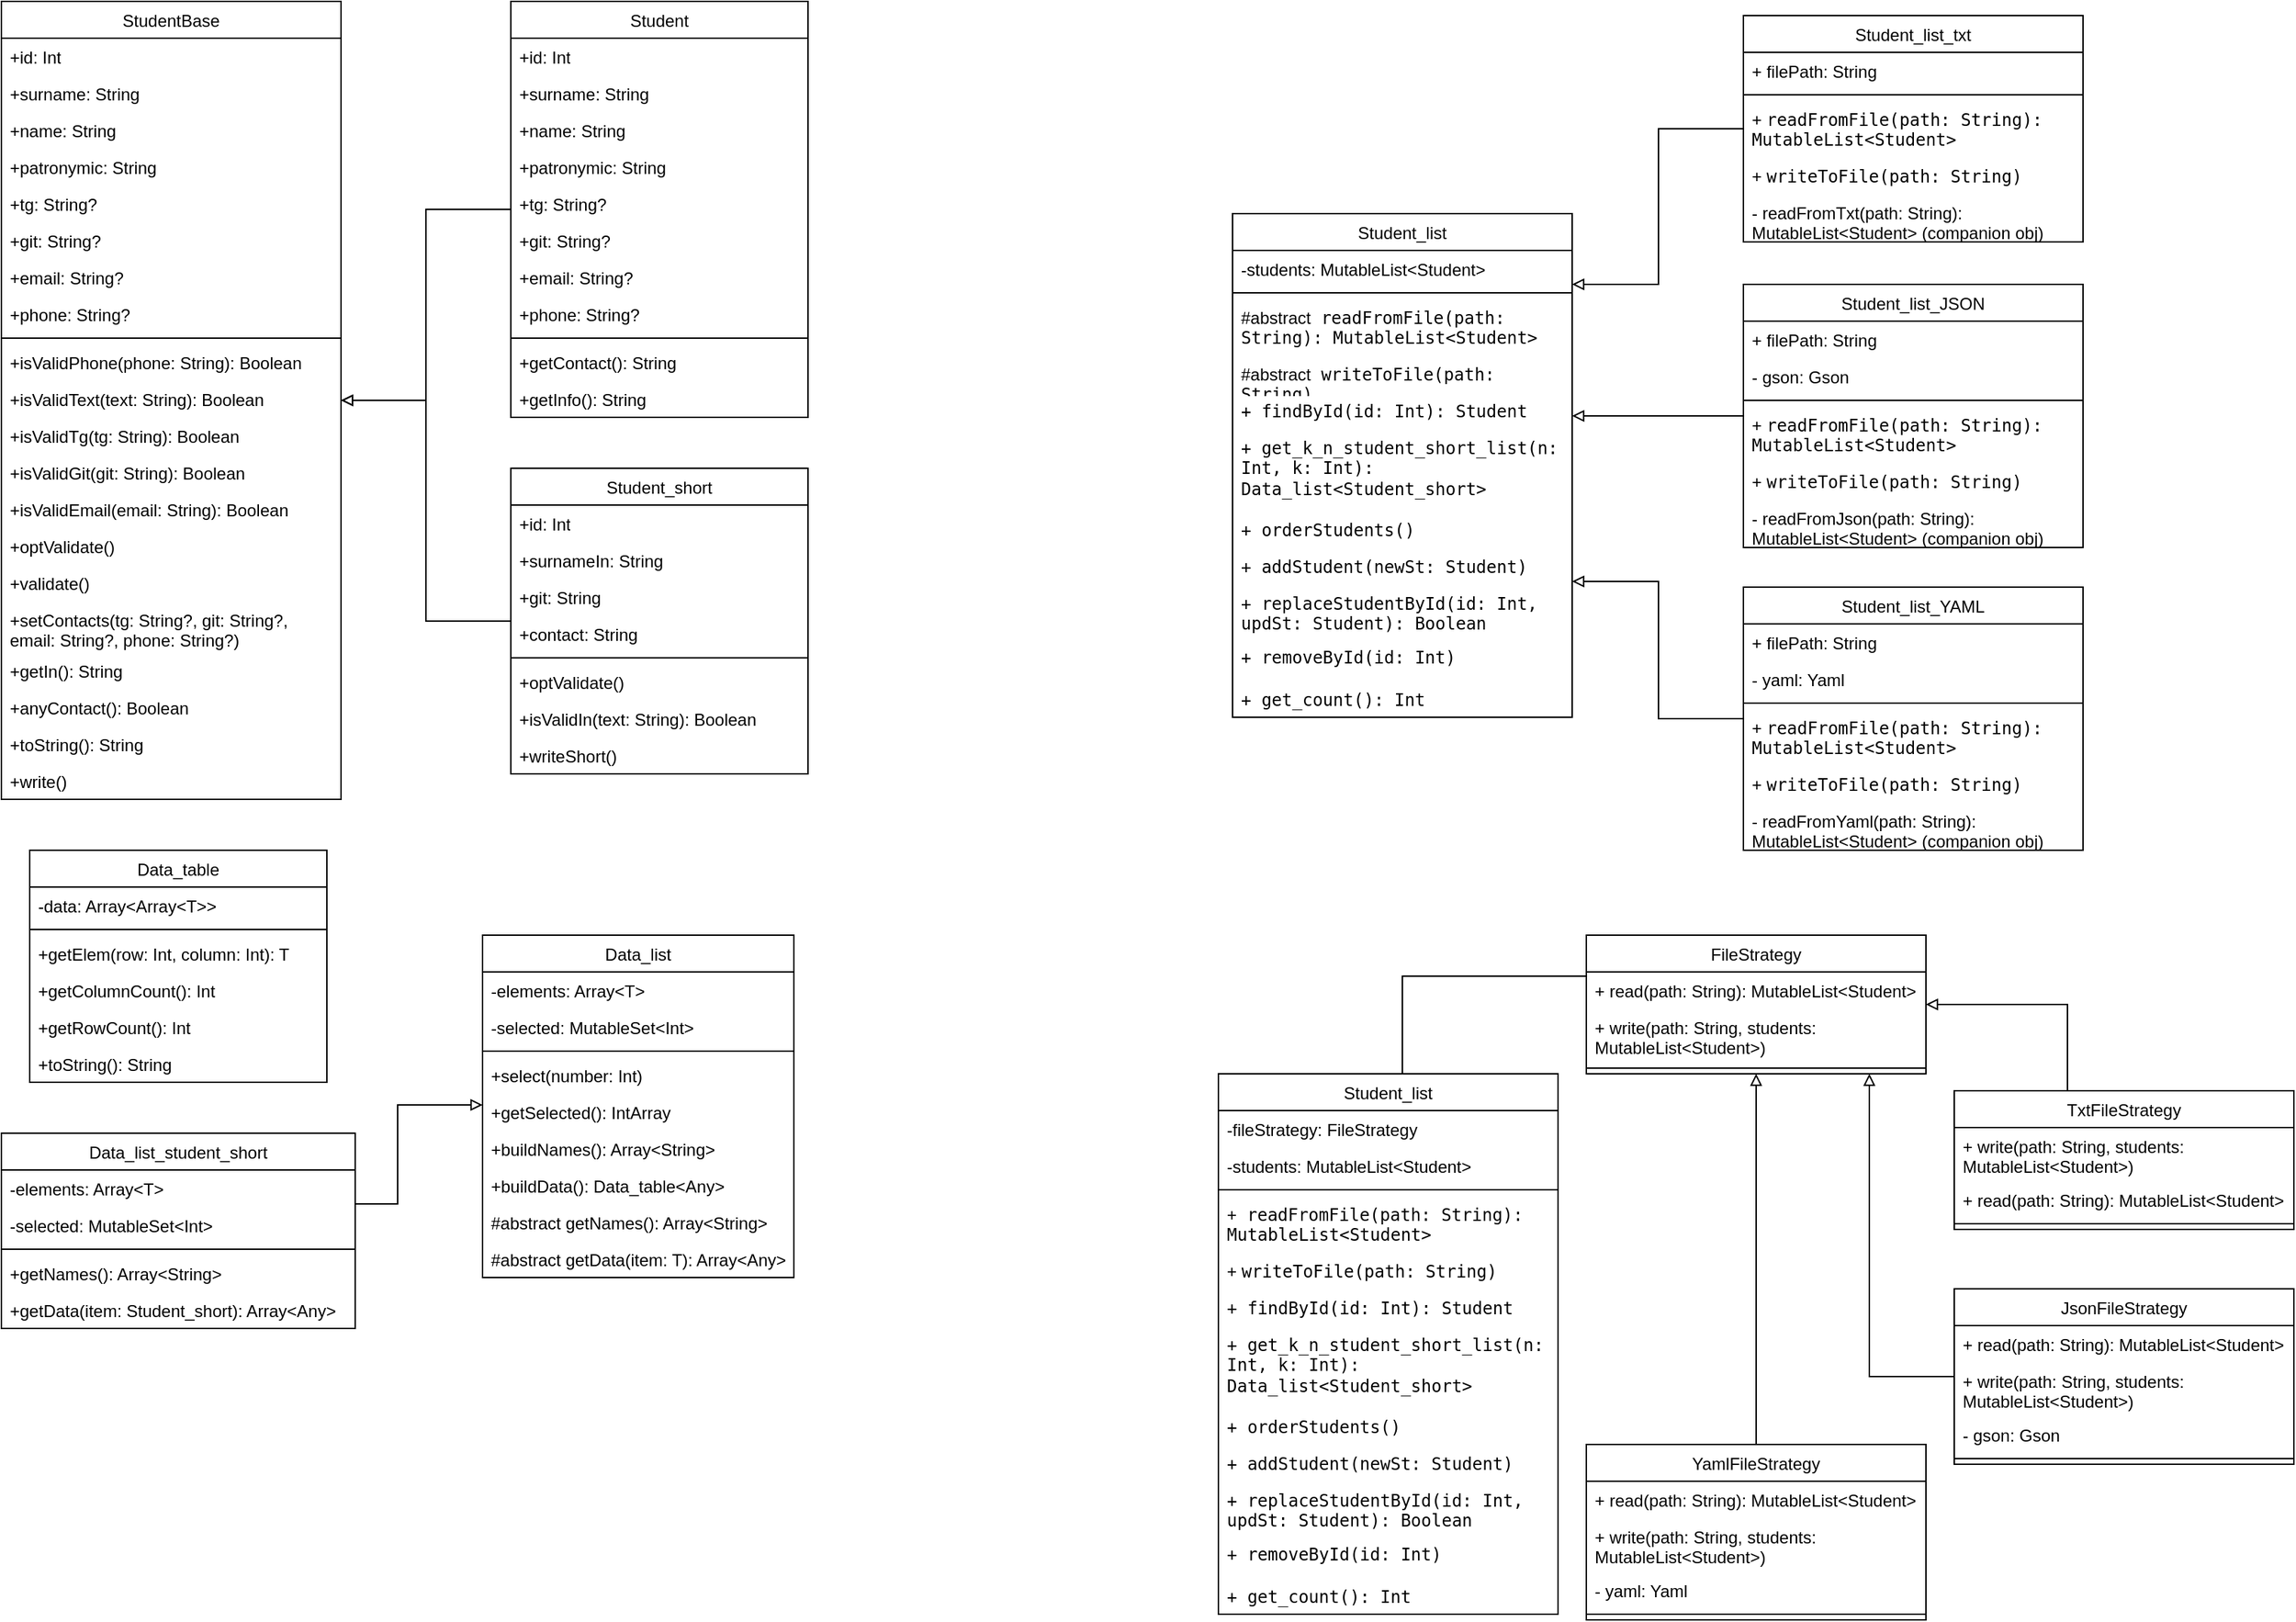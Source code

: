 <mxfile version="24.8.3">
  <diagram name="Страница — 1" id="bVKTpgWmOsVaOyua8NCS">
    <mxGraphModel dx="1372" dy="820" grid="1" gridSize="10" guides="1" tooltips="1" connect="1" arrows="1" fold="1" page="1" pageScale="1" pageWidth="827" pageHeight="1169" math="0" shadow="0">
      <root>
        <mxCell id="0" />
        <mxCell id="1" parent="0" />
        <mxCell id="sfsFLUbqQns9yZeQdELg-48" style="edgeStyle=orthogonalEdgeStyle;rounded=0;orthogonalLoop=1;jettySize=auto;html=1;endArrow=block;endFill=0;" parent="1" source="_FC31g5Uvyz9J8IQCSE6-10" target="sfsFLUbqQns9yZeQdELg-1" edge="1">
          <mxGeometry relative="1" as="geometry" />
        </mxCell>
        <mxCell id="_FC31g5Uvyz9J8IQCSE6-10" value="&lt;span style=&quot;font-weight: 400;&quot;&gt;Student&lt;/span&gt;" style="swimlane;fontStyle=1;align=center;verticalAlign=top;childLayout=stackLayout;horizontal=1;startSize=26;horizontalStack=0;resizeParent=1;resizeParentMax=0;resizeLast=0;collapsible=1;marginBottom=0;whiteSpace=wrap;html=1;" parent="1" vertex="1">
          <mxGeometry x="370" y="10" width="210" height="294" as="geometry" />
        </mxCell>
        <mxCell id="sfsFLUbqQns9yZeQdELg-24" value="+id: Int" style="text;strokeColor=none;fillColor=none;align=left;verticalAlign=top;spacingLeft=4;spacingRight=4;overflow=hidden;rotatable=0;points=[[0,0.5],[1,0.5]];portConstraint=eastwest;whiteSpace=wrap;html=1;" parent="_FC31g5Uvyz9J8IQCSE6-10" vertex="1">
          <mxGeometry y="26" width="210" height="26" as="geometry" />
        </mxCell>
        <mxCell id="sfsFLUbqQns9yZeQdELg-25" value="+surname: String" style="text;strokeColor=none;fillColor=none;align=left;verticalAlign=top;spacingLeft=4;spacingRight=4;overflow=hidden;rotatable=0;points=[[0,0.5],[1,0.5]];portConstraint=eastwest;whiteSpace=wrap;html=1;" parent="_FC31g5Uvyz9J8IQCSE6-10" vertex="1">
          <mxGeometry y="52" width="210" height="26" as="geometry" />
        </mxCell>
        <mxCell id="sfsFLUbqQns9yZeQdELg-26" value="+name: String" style="text;strokeColor=none;fillColor=none;align=left;verticalAlign=top;spacingLeft=4;spacingRight=4;overflow=hidden;rotatable=0;points=[[0,0.5],[1,0.5]];portConstraint=eastwest;whiteSpace=wrap;html=1;" parent="_FC31g5Uvyz9J8IQCSE6-10" vertex="1">
          <mxGeometry y="78" width="210" height="26" as="geometry" />
        </mxCell>
        <mxCell id="sfsFLUbqQns9yZeQdELg-27" value="+patronymic: String" style="text;strokeColor=none;fillColor=none;align=left;verticalAlign=top;spacingLeft=4;spacingRight=4;overflow=hidden;rotatable=0;points=[[0,0.5],[1,0.5]];portConstraint=eastwest;whiteSpace=wrap;html=1;" parent="_FC31g5Uvyz9J8IQCSE6-10" vertex="1">
          <mxGeometry y="104" width="210" height="26" as="geometry" />
        </mxCell>
        <mxCell id="sfsFLUbqQns9yZeQdELg-28" value="+tg: String?" style="text;strokeColor=none;fillColor=none;align=left;verticalAlign=top;spacingLeft=4;spacingRight=4;overflow=hidden;rotatable=0;points=[[0,0.5],[1,0.5]];portConstraint=eastwest;whiteSpace=wrap;html=1;" parent="_FC31g5Uvyz9J8IQCSE6-10" vertex="1">
          <mxGeometry y="130" width="210" height="26" as="geometry" />
        </mxCell>
        <mxCell id="sfsFLUbqQns9yZeQdELg-29" value="+git: String?" style="text;strokeColor=none;fillColor=none;align=left;verticalAlign=top;spacingLeft=4;spacingRight=4;overflow=hidden;rotatable=0;points=[[0,0.5],[1,0.5]];portConstraint=eastwest;whiteSpace=wrap;html=1;" parent="_FC31g5Uvyz9J8IQCSE6-10" vertex="1">
          <mxGeometry y="156" width="210" height="26" as="geometry" />
        </mxCell>
        <mxCell id="sfsFLUbqQns9yZeQdELg-30" value="+email: String?" style="text;strokeColor=none;fillColor=none;align=left;verticalAlign=top;spacingLeft=4;spacingRight=4;overflow=hidden;rotatable=0;points=[[0,0.5],[1,0.5]];portConstraint=eastwest;whiteSpace=wrap;html=1;" parent="_FC31g5Uvyz9J8IQCSE6-10" vertex="1">
          <mxGeometry y="182" width="210" height="26" as="geometry" />
        </mxCell>
        <mxCell id="sfsFLUbqQns9yZeQdELg-31" value="+phone: String?" style="text;strokeColor=none;fillColor=none;align=left;verticalAlign=top;spacingLeft=4;spacingRight=4;overflow=hidden;rotatable=0;points=[[0,0.5],[1,0.5]];portConstraint=eastwest;whiteSpace=wrap;html=1;" parent="_FC31g5Uvyz9J8IQCSE6-10" vertex="1">
          <mxGeometry y="208" width="210" height="26" as="geometry" />
        </mxCell>
        <mxCell id="_FC31g5Uvyz9J8IQCSE6-12" value="" style="line;strokeWidth=1;fillColor=none;align=left;verticalAlign=middle;spacingTop=-1;spacingLeft=3;spacingRight=3;rotatable=0;labelPosition=right;points=[];portConstraint=eastwest;strokeColor=inherit;" parent="_FC31g5Uvyz9J8IQCSE6-10" vertex="1">
          <mxGeometry y="234" width="210" height="8" as="geometry" />
        </mxCell>
        <mxCell id="_FC31g5Uvyz9J8IQCSE6-22" value="&lt;div&gt;+getContact(): String&lt;br&gt;&lt;/div&gt;" style="text;strokeColor=none;fillColor=none;align=left;verticalAlign=top;spacingLeft=4;spacingRight=4;overflow=hidden;rotatable=0;points=[[0,0.5],[1,0.5]];portConstraint=eastwest;whiteSpace=wrap;html=1;" parent="_FC31g5Uvyz9J8IQCSE6-10" vertex="1">
          <mxGeometry y="242" width="210" height="26" as="geometry" />
        </mxCell>
        <mxCell id="_FC31g5Uvyz9J8IQCSE6-23" value="+getInfo(): String" style="text;strokeColor=none;fillColor=none;align=left;verticalAlign=top;spacingLeft=4;spacingRight=4;overflow=hidden;rotatable=0;points=[[0,0.5],[1,0.5]];portConstraint=eastwest;whiteSpace=wrap;html=1;" parent="_FC31g5Uvyz9J8IQCSE6-10" vertex="1">
          <mxGeometry y="268" width="210" height="26" as="geometry" />
        </mxCell>
        <mxCell id="sfsFLUbqQns9yZeQdELg-1" value="&lt;span style=&quot;font-weight: 400;&quot;&gt;StudentBase&lt;/span&gt;" style="swimlane;fontStyle=1;align=center;verticalAlign=top;childLayout=stackLayout;horizontal=1;startSize=26;horizontalStack=0;resizeParent=1;resizeParentMax=0;resizeLast=0;collapsible=1;marginBottom=0;whiteSpace=wrap;html=1;" parent="1" vertex="1">
          <mxGeometry x="10" y="10" width="240" height="564" as="geometry" />
        </mxCell>
        <mxCell id="sfsFLUbqQns9yZeQdELg-2" value="+id: Int" style="text;strokeColor=none;fillColor=none;align=left;verticalAlign=top;spacingLeft=4;spacingRight=4;overflow=hidden;rotatable=0;points=[[0,0.5],[1,0.5]];portConstraint=eastwest;whiteSpace=wrap;html=1;" parent="sfsFLUbqQns9yZeQdELg-1" vertex="1">
          <mxGeometry y="26" width="240" height="26" as="geometry" />
        </mxCell>
        <mxCell id="sfsFLUbqQns9yZeQdELg-3" value="+surname: String" style="text;strokeColor=none;fillColor=none;align=left;verticalAlign=top;spacingLeft=4;spacingRight=4;overflow=hidden;rotatable=0;points=[[0,0.5],[1,0.5]];portConstraint=eastwest;whiteSpace=wrap;html=1;" parent="sfsFLUbqQns9yZeQdELg-1" vertex="1">
          <mxGeometry y="52" width="240" height="26" as="geometry" />
        </mxCell>
        <mxCell id="sfsFLUbqQns9yZeQdELg-4" value="+name: String" style="text;strokeColor=none;fillColor=none;align=left;verticalAlign=top;spacingLeft=4;spacingRight=4;overflow=hidden;rotatable=0;points=[[0,0.5],[1,0.5]];portConstraint=eastwest;whiteSpace=wrap;html=1;" parent="sfsFLUbqQns9yZeQdELg-1" vertex="1">
          <mxGeometry y="78" width="240" height="26" as="geometry" />
        </mxCell>
        <mxCell id="sfsFLUbqQns9yZeQdELg-5" value="+patronymic: String" style="text;strokeColor=none;fillColor=none;align=left;verticalAlign=top;spacingLeft=4;spacingRight=4;overflow=hidden;rotatable=0;points=[[0,0.5],[1,0.5]];portConstraint=eastwest;whiteSpace=wrap;html=1;" parent="sfsFLUbqQns9yZeQdELg-1" vertex="1">
          <mxGeometry y="104" width="240" height="26" as="geometry" />
        </mxCell>
        <mxCell id="sfsFLUbqQns9yZeQdELg-6" value="+tg: String?" style="text;strokeColor=none;fillColor=none;align=left;verticalAlign=top;spacingLeft=4;spacingRight=4;overflow=hidden;rotatable=0;points=[[0,0.5],[1,0.5]];portConstraint=eastwest;whiteSpace=wrap;html=1;" parent="sfsFLUbqQns9yZeQdELg-1" vertex="1">
          <mxGeometry y="130" width="240" height="26" as="geometry" />
        </mxCell>
        <mxCell id="sfsFLUbqQns9yZeQdELg-7" value="+git: String?" style="text;strokeColor=none;fillColor=none;align=left;verticalAlign=top;spacingLeft=4;spacingRight=4;overflow=hidden;rotatable=0;points=[[0,0.5],[1,0.5]];portConstraint=eastwest;whiteSpace=wrap;html=1;" parent="sfsFLUbqQns9yZeQdELg-1" vertex="1">
          <mxGeometry y="156" width="240" height="26" as="geometry" />
        </mxCell>
        <mxCell id="sfsFLUbqQns9yZeQdELg-8" value="+email: String?" style="text;strokeColor=none;fillColor=none;align=left;verticalAlign=top;spacingLeft=4;spacingRight=4;overflow=hidden;rotatable=0;points=[[0,0.5],[1,0.5]];portConstraint=eastwest;whiteSpace=wrap;html=1;" parent="sfsFLUbqQns9yZeQdELg-1" vertex="1">
          <mxGeometry y="182" width="240" height="26" as="geometry" />
        </mxCell>
        <mxCell id="sfsFLUbqQns9yZeQdELg-9" value="+phone: String?" style="text;strokeColor=none;fillColor=none;align=left;verticalAlign=top;spacingLeft=4;spacingRight=4;overflow=hidden;rotatable=0;points=[[0,0.5],[1,0.5]];portConstraint=eastwest;whiteSpace=wrap;html=1;" parent="sfsFLUbqQns9yZeQdELg-1" vertex="1">
          <mxGeometry y="208" width="240" height="26" as="geometry" />
        </mxCell>
        <mxCell id="sfsFLUbqQns9yZeQdELg-10" value="" style="line;strokeWidth=1;fillColor=none;align=left;verticalAlign=middle;spacingTop=-1;spacingLeft=3;spacingRight=3;rotatable=0;labelPosition=right;points=[];portConstraint=eastwest;strokeColor=inherit;" parent="sfsFLUbqQns9yZeQdELg-1" vertex="1">
          <mxGeometry y="234" width="240" height="8" as="geometry" />
        </mxCell>
        <mxCell id="sfsFLUbqQns9yZeQdELg-11" value="&lt;div&gt;+isValidPhone(phone: String): Boolean&lt;br&gt;&lt;/div&gt;" style="text;strokeColor=none;fillColor=none;align=left;verticalAlign=top;spacingLeft=4;spacingRight=4;overflow=hidden;rotatable=0;points=[[0,0.5],[1,0.5]];portConstraint=eastwest;whiteSpace=wrap;html=1;" parent="sfsFLUbqQns9yZeQdELg-1" vertex="1">
          <mxGeometry y="242" width="240" height="26" as="geometry" />
        </mxCell>
        <mxCell id="sfsFLUbqQns9yZeQdELg-12" value="+isValidText(text: String): Boolean" style="text;strokeColor=none;fillColor=none;align=left;verticalAlign=top;spacingLeft=4;spacingRight=4;overflow=hidden;rotatable=0;points=[[0,0.5],[1,0.5]];portConstraint=eastwest;whiteSpace=wrap;html=1;" parent="sfsFLUbqQns9yZeQdELg-1" vertex="1">
          <mxGeometry y="268" width="240" height="26" as="geometry" />
        </mxCell>
        <mxCell id="sfsFLUbqQns9yZeQdELg-13" value="+isValidTg(tg: String): Boolean" style="text;strokeColor=none;fillColor=none;align=left;verticalAlign=top;spacingLeft=4;spacingRight=4;overflow=hidden;rotatable=0;points=[[0,0.5],[1,0.5]];portConstraint=eastwest;whiteSpace=wrap;html=1;" parent="sfsFLUbqQns9yZeQdELg-1" vertex="1">
          <mxGeometry y="294" width="240" height="26" as="geometry" />
        </mxCell>
        <mxCell id="sfsFLUbqQns9yZeQdELg-14" value="+isValidGit(git: String): Boolean" style="text;strokeColor=none;fillColor=none;align=left;verticalAlign=top;spacingLeft=4;spacingRight=4;overflow=hidden;rotatable=0;points=[[0,0.5],[1,0.5]];portConstraint=eastwest;whiteSpace=wrap;html=1;" parent="sfsFLUbqQns9yZeQdELg-1" vertex="1">
          <mxGeometry y="320" width="240" height="26" as="geometry" />
        </mxCell>
        <mxCell id="sfsFLUbqQns9yZeQdELg-16" value="+isValidEmail(email: String): Boolean" style="text;strokeColor=none;fillColor=none;align=left;verticalAlign=top;spacingLeft=4;spacingRight=4;overflow=hidden;rotatable=0;points=[[0,0.5],[1,0.5]];portConstraint=eastwest;whiteSpace=wrap;html=1;" parent="sfsFLUbqQns9yZeQdELg-1" vertex="1">
          <mxGeometry y="346" width="240" height="26" as="geometry" />
        </mxCell>
        <mxCell id="sfsFLUbqQns9yZeQdELg-17" value="+optValidate()" style="text;strokeColor=none;fillColor=none;align=left;verticalAlign=top;spacingLeft=4;spacingRight=4;overflow=hidden;rotatable=0;points=[[0,0.5],[1,0.5]];portConstraint=eastwest;whiteSpace=wrap;html=1;" parent="sfsFLUbqQns9yZeQdELg-1" vertex="1">
          <mxGeometry y="372" width="240" height="26" as="geometry" />
        </mxCell>
        <mxCell id="sfsFLUbqQns9yZeQdELg-18" value="+validate()" style="text;strokeColor=none;fillColor=none;align=left;verticalAlign=top;spacingLeft=4;spacingRight=4;overflow=hidden;rotatable=0;points=[[0,0.5],[1,0.5]];portConstraint=eastwest;whiteSpace=wrap;html=1;" parent="sfsFLUbqQns9yZeQdELg-1" vertex="1">
          <mxGeometry y="398" width="240" height="26" as="geometry" />
        </mxCell>
        <mxCell id="sfsFLUbqQns9yZeQdELg-19" value="+setContacts(tg: String?, git: String?, email: String?, phone: String?)" style="text;strokeColor=none;fillColor=none;align=left;verticalAlign=top;spacingLeft=4;spacingRight=4;overflow=hidden;rotatable=0;points=[[0,0.5],[1,0.5]];portConstraint=eastwest;whiteSpace=wrap;html=1;" parent="sfsFLUbqQns9yZeQdELg-1" vertex="1">
          <mxGeometry y="424" width="240" height="36" as="geometry" />
        </mxCell>
        <mxCell id="sfsFLUbqQns9yZeQdELg-20" value="+getIn(): String" style="text;strokeColor=none;fillColor=none;align=left;verticalAlign=top;spacingLeft=4;spacingRight=4;overflow=hidden;rotatable=0;points=[[0,0.5],[1,0.5]];portConstraint=eastwest;whiteSpace=wrap;html=1;" parent="sfsFLUbqQns9yZeQdELg-1" vertex="1">
          <mxGeometry y="460" width="240" height="26" as="geometry" />
        </mxCell>
        <mxCell id="sfsFLUbqQns9yZeQdELg-21" value="+anyContact(): Boolean" style="text;strokeColor=none;fillColor=none;align=left;verticalAlign=top;spacingLeft=4;spacingRight=4;overflow=hidden;rotatable=0;points=[[0,0.5],[1,0.5]];portConstraint=eastwest;whiteSpace=wrap;html=1;" parent="sfsFLUbqQns9yZeQdELg-1" vertex="1">
          <mxGeometry y="486" width="240" height="26" as="geometry" />
        </mxCell>
        <mxCell id="sfsFLUbqQns9yZeQdELg-22" value="+toString(): String" style="text;strokeColor=none;fillColor=none;align=left;verticalAlign=top;spacingLeft=4;spacingRight=4;overflow=hidden;rotatable=0;points=[[0,0.5],[1,0.5]];portConstraint=eastwest;whiteSpace=wrap;html=1;" parent="sfsFLUbqQns9yZeQdELg-1" vertex="1">
          <mxGeometry y="512" width="240" height="26" as="geometry" />
        </mxCell>
        <mxCell id="sfsFLUbqQns9yZeQdELg-23" value="+write()&amp;nbsp;" style="text;strokeColor=none;fillColor=none;align=left;verticalAlign=top;spacingLeft=4;spacingRight=4;overflow=hidden;rotatable=0;points=[[0,0.5],[1,0.5]];portConstraint=eastwest;whiteSpace=wrap;html=1;" parent="sfsFLUbqQns9yZeQdELg-1" vertex="1">
          <mxGeometry y="538" width="240" height="26" as="geometry" />
        </mxCell>
        <mxCell id="sfsFLUbqQns9yZeQdELg-47" style="edgeStyle=orthogonalEdgeStyle;rounded=0;orthogonalLoop=1;jettySize=auto;html=1;endArrow=block;endFill=0;" parent="1" source="sfsFLUbqQns9yZeQdELg-32" target="sfsFLUbqQns9yZeQdELg-1" edge="1">
          <mxGeometry relative="1" as="geometry" />
        </mxCell>
        <mxCell id="sfsFLUbqQns9yZeQdELg-32" value="&lt;span style=&quot;font-weight: 400;&quot;&gt;Student_short&lt;/span&gt;" style="swimlane;fontStyle=1;align=center;verticalAlign=top;childLayout=stackLayout;horizontal=1;startSize=26;horizontalStack=0;resizeParent=1;resizeParentMax=0;resizeLast=0;collapsible=1;marginBottom=0;whiteSpace=wrap;html=1;" parent="1" vertex="1">
          <mxGeometry x="370" y="340" width="210" height="216" as="geometry" />
        </mxCell>
        <mxCell id="sfsFLUbqQns9yZeQdELg-33" value="+id: Int" style="text;strokeColor=none;fillColor=none;align=left;verticalAlign=top;spacingLeft=4;spacingRight=4;overflow=hidden;rotatable=0;points=[[0,0.5],[1,0.5]];portConstraint=eastwest;whiteSpace=wrap;html=1;" parent="sfsFLUbqQns9yZeQdELg-32" vertex="1">
          <mxGeometry y="26" width="210" height="26" as="geometry" />
        </mxCell>
        <mxCell id="sfsFLUbqQns9yZeQdELg-34" value="+surnameIn: String" style="text;strokeColor=none;fillColor=none;align=left;verticalAlign=top;spacingLeft=4;spacingRight=4;overflow=hidden;rotatable=0;points=[[0,0.5],[1,0.5]];portConstraint=eastwest;whiteSpace=wrap;html=1;" parent="sfsFLUbqQns9yZeQdELg-32" vertex="1">
          <mxGeometry y="52" width="210" height="26" as="geometry" />
        </mxCell>
        <mxCell id="sfsFLUbqQns9yZeQdELg-38" value="+git: String" style="text;strokeColor=none;fillColor=none;align=left;verticalAlign=top;spacingLeft=4;spacingRight=4;overflow=hidden;rotatable=0;points=[[0,0.5],[1,0.5]];portConstraint=eastwest;whiteSpace=wrap;html=1;" parent="sfsFLUbqQns9yZeQdELg-32" vertex="1">
          <mxGeometry y="78" width="210" height="26" as="geometry" />
        </mxCell>
        <mxCell id="sfsFLUbqQns9yZeQdELg-40" value="+contact: String" style="text;strokeColor=none;fillColor=none;align=left;verticalAlign=top;spacingLeft=4;spacingRight=4;overflow=hidden;rotatable=0;points=[[0,0.5],[1,0.5]];portConstraint=eastwest;whiteSpace=wrap;html=1;" parent="sfsFLUbqQns9yZeQdELg-32" vertex="1">
          <mxGeometry y="104" width="210" height="26" as="geometry" />
        </mxCell>
        <mxCell id="sfsFLUbqQns9yZeQdELg-41" value="" style="line;strokeWidth=1;fillColor=none;align=left;verticalAlign=middle;spacingTop=-1;spacingLeft=3;spacingRight=3;rotatable=0;labelPosition=right;points=[];portConstraint=eastwest;strokeColor=inherit;" parent="sfsFLUbqQns9yZeQdELg-32" vertex="1">
          <mxGeometry y="130" width="210" height="8" as="geometry" />
        </mxCell>
        <mxCell id="sfsFLUbqQns9yZeQdELg-42" value="&lt;div&gt;+optValidate()&lt;br&gt;&lt;/div&gt;" style="text;strokeColor=none;fillColor=none;align=left;verticalAlign=top;spacingLeft=4;spacingRight=4;overflow=hidden;rotatable=0;points=[[0,0.5],[1,0.5]];portConstraint=eastwest;whiteSpace=wrap;html=1;" parent="sfsFLUbqQns9yZeQdELg-32" vertex="1">
          <mxGeometry y="138" width="210" height="26" as="geometry" />
        </mxCell>
        <mxCell id="sfsFLUbqQns9yZeQdELg-43" value="+isValidIn(text: String): Boolean" style="text;strokeColor=none;fillColor=none;align=left;verticalAlign=top;spacingLeft=4;spacingRight=4;overflow=hidden;rotatable=0;points=[[0,0.5],[1,0.5]];portConstraint=eastwest;whiteSpace=wrap;html=1;" parent="sfsFLUbqQns9yZeQdELg-32" vertex="1">
          <mxGeometry y="164" width="210" height="26" as="geometry" />
        </mxCell>
        <mxCell id="sfsFLUbqQns9yZeQdELg-44" value="+writeShort()" style="text;strokeColor=none;fillColor=none;align=left;verticalAlign=top;spacingLeft=4;spacingRight=4;overflow=hidden;rotatable=0;points=[[0,0.5],[1,0.5]];portConstraint=eastwest;whiteSpace=wrap;html=1;" parent="sfsFLUbqQns9yZeQdELg-32" vertex="1">
          <mxGeometry y="190" width="210" height="26" as="geometry" />
        </mxCell>
        <mxCell id="RASrGLIlpmT4Tx6roda1-1" value="&lt;span style=&quot;font-weight: 400;&quot;&gt;Data_table&lt;/span&gt;" style="swimlane;fontStyle=1;align=center;verticalAlign=top;childLayout=stackLayout;horizontal=1;startSize=26;horizontalStack=0;resizeParent=1;resizeParentMax=0;resizeLast=0;collapsible=1;marginBottom=0;whiteSpace=wrap;html=1;" parent="1" vertex="1">
          <mxGeometry x="30" y="610" width="210" height="164" as="geometry" />
        </mxCell>
        <mxCell id="RASrGLIlpmT4Tx6roda1-2" value="-data: Array&amp;lt;Array&amp;lt;T&amp;gt;&amp;gt;" style="text;strokeColor=none;fillColor=none;align=left;verticalAlign=top;spacingLeft=4;spacingRight=4;overflow=hidden;rotatable=0;points=[[0,0.5],[1,0.5]];portConstraint=eastwest;whiteSpace=wrap;html=1;" parent="RASrGLIlpmT4Tx6roda1-1" vertex="1">
          <mxGeometry y="26" width="210" height="26" as="geometry" />
        </mxCell>
        <mxCell id="RASrGLIlpmT4Tx6roda1-6" value="" style="line;strokeWidth=1;fillColor=none;align=left;verticalAlign=middle;spacingTop=-1;spacingLeft=3;spacingRight=3;rotatable=0;labelPosition=right;points=[];portConstraint=eastwest;strokeColor=inherit;" parent="RASrGLIlpmT4Tx6roda1-1" vertex="1">
          <mxGeometry y="52" width="210" height="8" as="geometry" />
        </mxCell>
        <mxCell id="RASrGLIlpmT4Tx6roda1-7" value="&lt;div&gt;+getElem(row: Int, column: Int): T&lt;br&gt;&lt;/div&gt;" style="text;strokeColor=none;fillColor=none;align=left;verticalAlign=top;spacingLeft=4;spacingRight=4;overflow=hidden;rotatable=0;points=[[0,0.5],[1,0.5]];portConstraint=eastwest;whiteSpace=wrap;html=1;" parent="RASrGLIlpmT4Tx6roda1-1" vertex="1">
          <mxGeometry y="60" width="210" height="26" as="geometry" />
        </mxCell>
        <mxCell id="RASrGLIlpmT4Tx6roda1-8" value="+getColumnCount(): Int" style="text;strokeColor=none;fillColor=none;align=left;verticalAlign=top;spacingLeft=4;spacingRight=4;overflow=hidden;rotatable=0;points=[[0,0.5],[1,0.5]];portConstraint=eastwest;whiteSpace=wrap;html=1;" parent="RASrGLIlpmT4Tx6roda1-1" vertex="1">
          <mxGeometry y="86" width="210" height="26" as="geometry" />
        </mxCell>
        <mxCell id="RASrGLIlpmT4Tx6roda1-9" value="+getRowCount(): Int" style="text;strokeColor=none;fillColor=none;align=left;verticalAlign=top;spacingLeft=4;spacingRight=4;overflow=hidden;rotatable=0;points=[[0,0.5],[1,0.5]];portConstraint=eastwest;whiteSpace=wrap;html=1;" parent="RASrGLIlpmT4Tx6roda1-1" vertex="1">
          <mxGeometry y="112" width="210" height="26" as="geometry" />
        </mxCell>
        <mxCell id="RASrGLIlpmT4Tx6roda1-19" value="+toString(): String" style="text;strokeColor=none;fillColor=none;align=left;verticalAlign=top;spacingLeft=4;spacingRight=4;overflow=hidden;rotatable=0;points=[[0,0.5],[1,0.5]];portConstraint=eastwest;whiteSpace=wrap;html=1;" parent="RASrGLIlpmT4Tx6roda1-1" vertex="1">
          <mxGeometry y="138" width="210" height="26" as="geometry" />
        </mxCell>
        <mxCell id="RASrGLIlpmT4Tx6roda1-10" value="&lt;span style=&quot;font-weight: 400;&quot;&gt;Data_list&lt;/span&gt;" style="swimlane;fontStyle=1;align=center;verticalAlign=top;childLayout=stackLayout;horizontal=1;startSize=26;horizontalStack=0;resizeParent=1;resizeParentMax=0;resizeLast=0;collapsible=1;marginBottom=0;whiteSpace=wrap;html=1;" parent="1" vertex="1">
          <mxGeometry x="350" y="670" width="220" height="242" as="geometry" />
        </mxCell>
        <mxCell id="RASrGLIlpmT4Tx6roda1-11" value="-elements: Array&amp;lt;T&amp;gt;&amp;nbsp;" style="text;strokeColor=none;fillColor=none;align=left;verticalAlign=top;spacingLeft=4;spacingRight=4;overflow=hidden;rotatable=0;points=[[0,0.5],[1,0.5]];portConstraint=eastwest;whiteSpace=wrap;html=1;" parent="RASrGLIlpmT4Tx6roda1-10" vertex="1">
          <mxGeometry y="26" width="220" height="26" as="geometry" />
        </mxCell>
        <mxCell id="RASrGLIlpmT4Tx6roda1-12" value="-selected: MutableSet&amp;lt;Int&amp;gt;" style="text;strokeColor=none;fillColor=none;align=left;verticalAlign=top;spacingLeft=4;spacingRight=4;overflow=hidden;rotatable=0;points=[[0,0.5],[1,0.5]];portConstraint=eastwest;whiteSpace=wrap;html=1;" parent="RASrGLIlpmT4Tx6roda1-10" vertex="1">
          <mxGeometry y="52" width="220" height="26" as="geometry" />
        </mxCell>
        <mxCell id="RASrGLIlpmT4Tx6roda1-15" value="" style="line;strokeWidth=1;fillColor=none;align=left;verticalAlign=middle;spacingTop=-1;spacingLeft=3;spacingRight=3;rotatable=0;labelPosition=right;points=[];portConstraint=eastwest;strokeColor=inherit;" parent="RASrGLIlpmT4Tx6roda1-10" vertex="1">
          <mxGeometry y="78" width="220" height="8" as="geometry" />
        </mxCell>
        <mxCell id="RASrGLIlpmT4Tx6roda1-16" value="&lt;div&gt;+select(number: Int)&lt;br&gt;&lt;/div&gt;" style="text;strokeColor=none;fillColor=none;align=left;verticalAlign=top;spacingLeft=4;spacingRight=4;overflow=hidden;rotatable=0;points=[[0,0.5],[1,0.5]];portConstraint=eastwest;whiteSpace=wrap;html=1;" parent="RASrGLIlpmT4Tx6roda1-10" vertex="1">
          <mxGeometry y="86" width="220" height="26" as="geometry" />
        </mxCell>
        <mxCell id="RASrGLIlpmT4Tx6roda1-17" value="+getSelected(): IntArray" style="text;strokeColor=none;fillColor=none;align=left;verticalAlign=top;spacingLeft=4;spacingRight=4;overflow=hidden;rotatable=0;points=[[0,0.5],[1,0.5]];portConstraint=eastwest;whiteSpace=wrap;html=1;" parent="RASrGLIlpmT4Tx6roda1-10" vertex="1">
          <mxGeometry y="112" width="220" height="26" as="geometry" />
        </mxCell>
        <mxCell id="RASrGLIlpmT4Tx6roda1-18" value="+buildNames(): Array&amp;lt;String&amp;gt;" style="text;strokeColor=none;fillColor=none;align=left;verticalAlign=top;spacingLeft=4;spacingRight=4;overflow=hidden;rotatable=0;points=[[0,0.5],[1,0.5]];portConstraint=eastwest;whiteSpace=wrap;html=1;" parent="RASrGLIlpmT4Tx6roda1-10" vertex="1">
          <mxGeometry y="138" width="220" height="26" as="geometry" />
        </mxCell>
        <mxCell id="RASrGLIlpmT4Tx6roda1-20" value="+buildData(): Data_table&amp;lt;Any&amp;gt;" style="text;strokeColor=none;fillColor=none;align=left;verticalAlign=top;spacingLeft=4;spacingRight=4;overflow=hidden;rotatable=0;points=[[0,0.5],[1,0.5]];portConstraint=eastwest;whiteSpace=wrap;html=1;" parent="RASrGLIlpmT4Tx6roda1-10" vertex="1">
          <mxGeometry y="164" width="220" height="26" as="geometry" />
        </mxCell>
        <mxCell id="RASrGLIlpmT4Tx6roda1-21" value="#abstract getNames(): Array&amp;lt;String&amp;gt;" style="text;strokeColor=none;fillColor=none;align=left;verticalAlign=top;spacingLeft=4;spacingRight=4;overflow=hidden;rotatable=0;points=[[0,0.5],[1,0.5]];portConstraint=eastwest;whiteSpace=wrap;html=1;" parent="RASrGLIlpmT4Tx6roda1-10" vertex="1">
          <mxGeometry y="190" width="220" height="26" as="geometry" />
        </mxCell>
        <mxCell id="RASrGLIlpmT4Tx6roda1-22" value="#abstract getData(item: T): Array&amp;lt;Any&amp;gt;" style="text;strokeColor=none;fillColor=none;align=left;verticalAlign=top;spacingLeft=4;spacingRight=4;overflow=hidden;rotatable=0;points=[[0,0.5],[1,0.5]];portConstraint=eastwest;whiteSpace=wrap;html=1;" parent="RASrGLIlpmT4Tx6roda1-10" vertex="1">
          <mxGeometry y="216" width="220" height="26" as="geometry" />
        </mxCell>
        <mxCell id="RASrGLIlpmT4Tx6roda1-30" style="edgeStyle=orthogonalEdgeStyle;rounded=0;orthogonalLoop=1;jettySize=auto;html=1;endArrow=block;endFill=0;" parent="1" source="RASrGLIlpmT4Tx6roda1-33" target="RASrGLIlpmT4Tx6roda1-10" edge="1">
          <mxGeometry relative="1" as="geometry">
            <mxPoint x="290" y="930" as="sourcePoint" />
            <mxPoint x="330" y="790" as="targetPoint" />
            <Array as="points">
              <mxPoint x="290" y="860" />
              <mxPoint x="290" y="790" />
            </Array>
          </mxGeometry>
        </mxCell>
        <mxCell id="RASrGLIlpmT4Tx6roda1-33" value="&lt;span style=&quot;font-weight: 400;&quot;&gt;Data_list_student_short&lt;/span&gt;" style="swimlane;fontStyle=1;align=center;verticalAlign=top;childLayout=stackLayout;horizontal=1;startSize=26;horizontalStack=0;resizeParent=1;resizeParentMax=0;resizeLast=0;collapsible=1;marginBottom=0;whiteSpace=wrap;html=1;" parent="1" vertex="1">
          <mxGeometry x="10" y="810" width="250" height="138" as="geometry" />
        </mxCell>
        <mxCell id="RASrGLIlpmT4Tx6roda1-34" value="-elements: Array&amp;lt;T&amp;gt;&amp;nbsp;" style="text;strokeColor=none;fillColor=none;align=left;verticalAlign=top;spacingLeft=4;spacingRight=4;overflow=hidden;rotatable=0;points=[[0,0.5],[1,0.5]];portConstraint=eastwest;whiteSpace=wrap;html=1;" parent="RASrGLIlpmT4Tx6roda1-33" vertex="1">
          <mxGeometry y="26" width="250" height="26" as="geometry" />
        </mxCell>
        <mxCell id="RASrGLIlpmT4Tx6roda1-35" value="-selected: MutableSet&amp;lt;Int&amp;gt;" style="text;strokeColor=none;fillColor=none;align=left;verticalAlign=top;spacingLeft=4;spacingRight=4;overflow=hidden;rotatable=0;points=[[0,0.5],[1,0.5]];portConstraint=eastwest;whiteSpace=wrap;html=1;" parent="RASrGLIlpmT4Tx6roda1-33" vertex="1">
          <mxGeometry y="52" width="250" height="26" as="geometry" />
        </mxCell>
        <mxCell id="RASrGLIlpmT4Tx6roda1-36" value="" style="line;strokeWidth=1;fillColor=none;align=left;verticalAlign=middle;spacingTop=-1;spacingLeft=3;spacingRight=3;rotatable=0;labelPosition=right;points=[];portConstraint=eastwest;strokeColor=inherit;" parent="RASrGLIlpmT4Tx6roda1-33" vertex="1">
          <mxGeometry y="78" width="250" height="8" as="geometry" />
        </mxCell>
        <mxCell id="RASrGLIlpmT4Tx6roda1-41" value="+getNames(): Array&amp;lt;String&amp;gt;" style="text;strokeColor=none;fillColor=none;align=left;verticalAlign=top;spacingLeft=4;spacingRight=4;overflow=hidden;rotatable=0;points=[[0,0.5],[1,0.5]];portConstraint=eastwest;whiteSpace=wrap;html=1;" parent="RASrGLIlpmT4Tx6roda1-33" vertex="1">
          <mxGeometry y="86" width="250" height="26" as="geometry" />
        </mxCell>
        <mxCell id="RASrGLIlpmT4Tx6roda1-42" value="+getData(item: Student_short): Array&amp;lt;Any&amp;gt;" style="text;strokeColor=none;fillColor=none;align=left;verticalAlign=top;spacingLeft=4;spacingRight=4;overflow=hidden;rotatable=0;points=[[0,0.5],[1,0.5]];portConstraint=eastwest;whiteSpace=wrap;html=1;" parent="RASrGLIlpmT4Tx6roda1-33" vertex="1">
          <mxGeometry y="112" width="250" height="26" as="geometry" />
        </mxCell>
        <mxCell id="_PsTrMCltYZbcijLuAfg-1" value="&lt;span style=&quot;font-weight: 400; font-size: 12px;&quot;&gt;Student_list&lt;/span&gt;" style="swimlane;fontStyle=1;align=center;verticalAlign=top;childLayout=stackLayout;horizontal=1;startSize=26;horizontalStack=0;resizeParent=1;resizeParentMax=0;resizeLast=0;collapsible=1;marginBottom=0;whiteSpace=wrap;html=1;fontSize=12;fontColor=#000000;labelBackgroundColor=none;" vertex="1" parent="1">
          <mxGeometry x="880" y="160" width="240" height="356" as="geometry" />
        </mxCell>
        <mxCell id="_PsTrMCltYZbcijLuAfg-2" value="-students: MutableList&amp;lt;Student&amp;gt;" style="text;strokeColor=none;fillColor=none;align=left;verticalAlign=top;spacingLeft=4;spacingRight=4;overflow=hidden;rotatable=0;points=[[0,0.5],[1,0.5]];portConstraint=eastwest;whiteSpace=wrap;html=1;fontSize=12;fontColor=#000000;labelBackgroundColor=none;" vertex="1" parent="_PsTrMCltYZbcijLuAfg-1">
          <mxGeometry y="26" width="240" height="26" as="geometry" />
        </mxCell>
        <mxCell id="_PsTrMCltYZbcijLuAfg-10" value="" style="line;strokeWidth=1;fillColor=none;align=left;verticalAlign=middle;spacingTop=-1;spacingLeft=3;spacingRight=3;rotatable=0;labelPosition=right;points=[];portConstraint=eastwest;strokeColor=inherit;fontSize=12;fontColor=#000000;labelBackgroundColor=none;" vertex="1" parent="_PsTrMCltYZbcijLuAfg-1">
          <mxGeometry y="52" width="240" height="8" as="geometry" />
        </mxCell>
        <mxCell id="_PsTrMCltYZbcijLuAfg-11" value="&lt;div style=&quot;font-size: 12px;&quot;&gt;&lt;span style=&quot;background-color: initial;&quot;&gt;#abstract&lt;/span&gt;&lt;span style=&quot;font-family: &amp;quot;Roboto Mono&amp;quot;, monospace; white-space-collapse: preserve; background-color: initial;&quot;&gt; readFromFile(path: String): MutableList&amp;lt;Student&amp;gt;&lt;/span&gt;&lt;/div&gt;" style="text;strokeColor=none;fillColor=none;align=left;verticalAlign=top;spacingLeft=4;spacingRight=4;overflow=hidden;rotatable=0;points=[[0,0.5],[1,0.5]];portConstraint=eastwest;whiteSpace=wrap;html=1;fontSize=12;fontColor=#000000;labelBackgroundColor=none;" vertex="1" parent="_PsTrMCltYZbcijLuAfg-1">
          <mxGeometry y="60" width="240" height="40" as="geometry" />
        </mxCell>
        <mxCell id="_PsTrMCltYZbcijLuAfg-12" value="#abstract&lt;span style=&quot;font-family: &amp;quot;Roboto Mono&amp;quot;, monospace; font-size: 12px; white-space-collapse: preserve;&quot;&gt; writeToFile(path: String)&lt;/span&gt;" style="text;strokeColor=none;fillColor=none;align=left;verticalAlign=top;spacingLeft=4;spacingRight=4;overflow=hidden;rotatable=0;points=[[0,0.5],[1,0.5]];portConstraint=eastwest;whiteSpace=wrap;html=1;fontSize=12;fontColor=#000000;labelBackgroundColor=none;" vertex="1" parent="_PsTrMCltYZbcijLuAfg-1">
          <mxGeometry y="100" width="240" height="26" as="geometry" />
        </mxCell>
        <mxCell id="_PsTrMCltYZbcijLuAfg-13" value="&lt;span style=&quot;font-family: &amp;quot;Roboto Mono&amp;quot;, monospace; font-size: 12px; white-space-collapse: preserve;&quot;&gt;+ findById(id: Int): Student&lt;/span&gt;" style="text;strokeColor=none;fillColor=none;align=left;verticalAlign=top;spacingLeft=4;spacingRight=4;overflow=hidden;rotatable=0;points=[[0,0.5],[1,0.5]];portConstraint=eastwest;whiteSpace=wrap;html=1;fontSize=12;fontColor=#000000;labelBackgroundColor=none;" vertex="1" parent="_PsTrMCltYZbcijLuAfg-1">
          <mxGeometry y="126" width="240" height="26" as="geometry" />
        </mxCell>
        <mxCell id="_PsTrMCltYZbcijLuAfg-14" value="&lt;span style=&quot;font-family: &amp;quot;Roboto Mono&amp;quot;, monospace; font-size: 12px; white-space-collapse: preserve;&quot;&gt;+ get_k_n_student_short_list(n: Int, k: Int): Data_list&amp;lt;Student_short&amp;gt;&lt;/span&gt;" style="text;strokeColor=none;fillColor=none;align=left;verticalAlign=top;spacingLeft=4;spacingRight=4;overflow=hidden;rotatable=0;points=[[0,0.5],[1,0.5]];portConstraint=eastwest;whiteSpace=wrap;html=1;fontSize=12;fontColor=#000000;labelBackgroundColor=none;" vertex="1" parent="_PsTrMCltYZbcijLuAfg-1">
          <mxGeometry y="152" width="240" height="58" as="geometry" />
        </mxCell>
        <mxCell id="_PsTrMCltYZbcijLuAfg-15" value="&lt;span style=&quot;font-family: &amp;quot;Roboto Mono&amp;quot;, monospace; font-size: 12px; white-space-collapse: preserve;&quot;&gt;+ orderStudents()&lt;/span&gt;" style="text;strokeColor=none;fillColor=none;align=left;verticalAlign=top;spacingLeft=4;spacingRight=4;overflow=hidden;rotatable=0;points=[[0,0.5],[1,0.5]];portConstraint=eastwest;whiteSpace=wrap;html=1;fontSize=12;fontColor=#000000;labelBackgroundColor=none;" vertex="1" parent="_PsTrMCltYZbcijLuAfg-1">
          <mxGeometry y="210" width="240" height="26" as="geometry" />
        </mxCell>
        <mxCell id="_PsTrMCltYZbcijLuAfg-16" value="&lt;span style=&quot;font-family: &amp;quot;Roboto Mono&amp;quot;, monospace; font-size: 12px; white-space-collapse: preserve;&quot;&gt;+ addStudent(newSt: Student)&lt;/span&gt;" style="text;strokeColor=none;fillColor=none;align=left;verticalAlign=top;spacingLeft=4;spacingRight=4;overflow=hidden;rotatable=0;points=[[0,0.5],[1,0.5]];portConstraint=eastwest;whiteSpace=wrap;html=1;fontSize=12;fontColor=#000000;labelBackgroundColor=none;" vertex="1" parent="_PsTrMCltYZbcijLuAfg-1">
          <mxGeometry y="236" width="240" height="26" as="geometry" />
        </mxCell>
        <mxCell id="_PsTrMCltYZbcijLuAfg-17" value="&lt;span style=&quot;font-family: &amp;quot;Roboto Mono&amp;quot;, monospace; font-size: 12px; white-space-collapse: preserve;&quot;&gt;+ replaceStudentById(id: Int, updSt: Student): Boolean&lt;/span&gt;" style="text;strokeColor=none;fillColor=none;align=left;verticalAlign=top;spacingLeft=4;spacingRight=4;overflow=hidden;rotatable=0;points=[[0,0.5],[1,0.5]];portConstraint=eastwest;whiteSpace=wrap;html=1;fontSize=12;fontColor=#000000;labelBackgroundColor=none;" vertex="1" parent="_PsTrMCltYZbcijLuAfg-1">
          <mxGeometry y="262" width="240" height="38" as="geometry" />
        </mxCell>
        <mxCell id="_PsTrMCltYZbcijLuAfg-18" value="&lt;span style=&quot;font-family: &amp;quot;Roboto Mono&amp;quot;, monospace; font-size: 12px; white-space-collapse: preserve;&quot;&gt;+ removeById(id: Int)&lt;/span&gt;" style="text;strokeColor=none;fillColor=none;align=left;verticalAlign=top;spacingLeft=4;spacingRight=4;overflow=hidden;rotatable=0;points=[[0,0.5],[1,0.5]];portConstraint=eastwest;whiteSpace=wrap;html=1;fontSize=12;fontColor=#000000;labelBackgroundColor=none;" vertex="1" parent="_PsTrMCltYZbcijLuAfg-1">
          <mxGeometry y="300" width="240" height="30" as="geometry" />
        </mxCell>
        <mxCell id="_PsTrMCltYZbcijLuAfg-19" value="&lt;span style=&quot;font-family: &amp;quot;Roboto Mono&amp;quot;, monospace; font-size: 12px; white-space-collapse: preserve;&quot;&gt;+ get_count(): Int&lt;/span&gt;" style="text;strokeColor=none;fillColor=none;align=left;verticalAlign=top;spacingLeft=4;spacingRight=4;overflow=hidden;rotatable=0;points=[[0,0.5],[1,0.5]];portConstraint=eastwest;whiteSpace=wrap;html=1;fontSize=12;fontColor=#000000;labelBackgroundColor=none;" vertex="1" parent="_PsTrMCltYZbcijLuAfg-1">
          <mxGeometry y="330" width="240" height="26" as="geometry" />
        </mxCell>
        <mxCell id="_PsTrMCltYZbcijLuAfg-111" style="edgeStyle=orthogonalEdgeStyle;rounded=0;orthogonalLoop=1;jettySize=auto;html=1;endArrow=block;endFill=0;" edge="1" parent="1" source="_PsTrMCltYZbcijLuAfg-23" target="_PsTrMCltYZbcijLuAfg-1">
          <mxGeometry relative="1" as="geometry">
            <Array as="points">
              <mxPoint x="1181" y="100" />
              <mxPoint x="1181" y="210" />
            </Array>
          </mxGeometry>
        </mxCell>
        <mxCell id="_PsTrMCltYZbcijLuAfg-23" value="&lt;span style=&quot;font-weight: 400;&quot;&gt;Student_list_txt&lt;/span&gt;" style="swimlane;fontStyle=1;align=center;verticalAlign=top;childLayout=stackLayout;horizontal=1;startSize=26;horizontalStack=0;resizeParent=1;resizeParentMax=0;resizeLast=0;collapsible=1;marginBottom=0;whiteSpace=wrap;html=1;" vertex="1" parent="1">
          <mxGeometry x="1241" y="20" width="240" height="160" as="geometry" />
        </mxCell>
        <mxCell id="_PsTrMCltYZbcijLuAfg-24" value="+ filePath: String" style="text;strokeColor=none;fillColor=none;align=left;verticalAlign=top;spacingLeft=4;spacingRight=4;overflow=hidden;rotatable=0;points=[[0,0.5],[1,0.5]];portConstraint=eastwest;whiteSpace=wrap;html=1;" vertex="1" parent="_PsTrMCltYZbcijLuAfg-23">
          <mxGeometry y="26" width="240" height="26" as="geometry" />
        </mxCell>
        <mxCell id="_PsTrMCltYZbcijLuAfg-32" value="" style="line;strokeWidth=1;fillColor=none;align=left;verticalAlign=middle;spacingTop=-1;spacingLeft=3;spacingRight=3;rotatable=0;labelPosition=right;points=[];portConstraint=eastwest;strokeColor=inherit;" vertex="1" parent="_PsTrMCltYZbcijLuAfg-23">
          <mxGeometry y="52" width="240" height="8" as="geometry" />
        </mxCell>
        <mxCell id="_PsTrMCltYZbcijLuAfg-41" value="+&amp;nbsp;&lt;span style=&quot;font-family: &amp;quot;Roboto Mono&amp;quot;, monospace; white-space-collapse: preserve;&quot;&gt;readFromFile(path: String): MutableList&amp;lt;Student&amp;gt;&lt;/span&gt;" style="text;strokeColor=none;fillColor=none;align=left;verticalAlign=top;spacingLeft=4;spacingRight=4;overflow=hidden;rotatable=0;points=[[0,0.5],[1,0.5]];portConstraint=eastwest;whiteSpace=wrap;html=1;" vertex="1" parent="_PsTrMCltYZbcijLuAfg-23">
          <mxGeometry y="60" width="240" height="40" as="geometry" />
        </mxCell>
        <mxCell id="_PsTrMCltYZbcijLuAfg-42" value="+&amp;nbsp;&lt;span style=&quot;font-family: &amp;quot;Roboto Mono&amp;quot;, monospace; white-space-collapse: preserve;&quot;&gt;writeToFile(path: String)&lt;/span&gt;" style="text;strokeColor=none;fillColor=none;align=left;verticalAlign=top;spacingLeft=4;spacingRight=4;overflow=hidden;rotatable=0;points=[[0,0.5],[1,0.5]];portConstraint=eastwest;whiteSpace=wrap;html=1;" vertex="1" parent="_PsTrMCltYZbcijLuAfg-23">
          <mxGeometry y="100" width="240" height="26" as="geometry" />
        </mxCell>
        <mxCell id="_PsTrMCltYZbcijLuAfg-44" value="- readFromTxt(path: String): MutableList&amp;lt;Student&amp;gt; (companion obj)" style="text;strokeColor=none;fillColor=none;align=left;verticalAlign=top;spacingLeft=4;spacingRight=4;overflow=hidden;rotatable=0;points=[[0,0.5],[1,0.5]];portConstraint=eastwest;whiteSpace=wrap;html=1;" vertex="1" parent="_PsTrMCltYZbcijLuAfg-23">
          <mxGeometry y="126" width="240" height="34" as="geometry" />
        </mxCell>
        <mxCell id="_PsTrMCltYZbcijLuAfg-112" style="edgeStyle=orthogonalEdgeStyle;rounded=0;orthogonalLoop=1;jettySize=auto;html=1;endArrow=block;endFill=0;" edge="1" parent="1" source="_PsTrMCltYZbcijLuAfg-95" target="_PsTrMCltYZbcijLuAfg-1">
          <mxGeometry relative="1" as="geometry">
            <Array as="points">
              <mxPoint x="1150" y="303" />
              <mxPoint x="1150" y="303" />
            </Array>
          </mxGeometry>
        </mxCell>
        <mxCell id="_PsTrMCltYZbcijLuAfg-95" value="&lt;span style=&quot;font-weight: 400;&quot;&gt;Student_list_JSON&lt;/span&gt;" style="swimlane;fontStyle=1;align=center;verticalAlign=top;childLayout=stackLayout;horizontal=1;startSize=26;horizontalStack=0;resizeParent=1;resizeParentMax=0;resizeLast=0;collapsible=1;marginBottom=0;whiteSpace=wrap;html=1;" vertex="1" parent="1">
          <mxGeometry x="1241" y="210" width="240" height="186" as="geometry" />
        </mxCell>
        <mxCell id="_PsTrMCltYZbcijLuAfg-96" value="+ filePath: String" style="text;strokeColor=none;fillColor=none;align=left;verticalAlign=top;spacingLeft=4;spacingRight=4;overflow=hidden;rotatable=0;points=[[0,0.5],[1,0.5]];portConstraint=eastwest;whiteSpace=wrap;html=1;" vertex="1" parent="_PsTrMCltYZbcijLuAfg-95">
          <mxGeometry y="26" width="240" height="26" as="geometry" />
        </mxCell>
        <mxCell id="_PsTrMCltYZbcijLuAfg-103" value="- gson: Gson" style="text;strokeColor=none;fillColor=none;align=left;verticalAlign=top;spacingLeft=4;spacingRight=4;overflow=hidden;rotatable=0;points=[[0,0.5],[1,0.5]];portConstraint=eastwest;whiteSpace=wrap;html=1;" vertex="1" parent="_PsTrMCltYZbcijLuAfg-95">
          <mxGeometry y="52" width="240" height="26" as="geometry" />
        </mxCell>
        <mxCell id="_PsTrMCltYZbcijLuAfg-97" value="" style="line;strokeWidth=1;fillColor=none;align=left;verticalAlign=middle;spacingTop=-1;spacingLeft=3;spacingRight=3;rotatable=0;labelPosition=right;points=[];portConstraint=eastwest;strokeColor=inherit;" vertex="1" parent="_PsTrMCltYZbcijLuAfg-95">
          <mxGeometry y="78" width="240" height="8" as="geometry" />
        </mxCell>
        <mxCell id="_PsTrMCltYZbcijLuAfg-98" value="+&amp;nbsp;&lt;span style=&quot;font-family: &amp;quot;Roboto Mono&amp;quot;, monospace; white-space-collapse: preserve;&quot;&gt;readFromFile(path: String): MutableList&amp;lt;Student&amp;gt;&lt;/span&gt;" style="text;strokeColor=none;fillColor=none;align=left;verticalAlign=top;spacingLeft=4;spacingRight=4;overflow=hidden;rotatable=0;points=[[0,0.5],[1,0.5]];portConstraint=eastwest;whiteSpace=wrap;html=1;" vertex="1" parent="_PsTrMCltYZbcijLuAfg-95">
          <mxGeometry y="86" width="240" height="40" as="geometry" />
        </mxCell>
        <mxCell id="_PsTrMCltYZbcijLuAfg-99" value="+&amp;nbsp;&lt;span style=&quot;font-family: &amp;quot;Roboto Mono&amp;quot;, monospace; white-space-collapse: preserve;&quot;&gt;writeToFile(path: String)&lt;/span&gt;" style="text;strokeColor=none;fillColor=none;align=left;verticalAlign=top;spacingLeft=4;spacingRight=4;overflow=hidden;rotatable=0;points=[[0,0.5],[1,0.5]];portConstraint=eastwest;whiteSpace=wrap;html=1;" vertex="1" parent="_PsTrMCltYZbcijLuAfg-95">
          <mxGeometry y="126" width="240" height="26" as="geometry" />
        </mxCell>
        <mxCell id="_PsTrMCltYZbcijLuAfg-100" value="- readFromJson(path: String): MutableList&amp;lt;Student&amp;gt; (companion obj)" style="text;strokeColor=none;fillColor=none;align=left;verticalAlign=top;spacingLeft=4;spacingRight=4;overflow=hidden;rotatable=0;points=[[0,0.5],[1,0.5]];portConstraint=eastwest;whiteSpace=wrap;html=1;" vertex="1" parent="_PsTrMCltYZbcijLuAfg-95">
          <mxGeometry y="152" width="240" height="34" as="geometry" />
        </mxCell>
        <mxCell id="_PsTrMCltYZbcijLuAfg-113" style="edgeStyle=orthogonalEdgeStyle;rounded=0;orthogonalLoop=1;jettySize=auto;html=1;endArrow=block;endFill=0;" edge="1" parent="1" source="_PsTrMCltYZbcijLuAfg-104" target="_PsTrMCltYZbcijLuAfg-1">
          <mxGeometry relative="1" as="geometry">
            <Array as="points">
              <mxPoint x="1181" y="517" />
              <mxPoint x="1181" y="420" />
            </Array>
          </mxGeometry>
        </mxCell>
        <mxCell id="_PsTrMCltYZbcijLuAfg-104" value="&lt;span style=&quot;font-weight: 400;&quot;&gt;Student_list_YAML&lt;/span&gt;" style="swimlane;fontStyle=1;align=center;verticalAlign=top;childLayout=stackLayout;horizontal=1;startSize=26;horizontalStack=0;resizeParent=1;resizeParentMax=0;resizeLast=0;collapsible=1;marginBottom=0;whiteSpace=wrap;html=1;" vertex="1" parent="1">
          <mxGeometry x="1241" y="424" width="240" height="186" as="geometry" />
        </mxCell>
        <mxCell id="_PsTrMCltYZbcijLuAfg-105" value="+ filePath: String" style="text;strokeColor=none;fillColor=none;align=left;verticalAlign=top;spacingLeft=4;spacingRight=4;overflow=hidden;rotatable=0;points=[[0,0.5],[1,0.5]];portConstraint=eastwest;whiteSpace=wrap;html=1;" vertex="1" parent="_PsTrMCltYZbcijLuAfg-104">
          <mxGeometry y="26" width="240" height="26" as="geometry" />
        </mxCell>
        <mxCell id="_PsTrMCltYZbcijLuAfg-106" value="- yaml: Yaml" style="text;strokeColor=none;fillColor=none;align=left;verticalAlign=top;spacingLeft=4;spacingRight=4;overflow=hidden;rotatable=0;points=[[0,0.5],[1,0.5]];portConstraint=eastwest;whiteSpace=wrap;html=1;" vertex="1" parent="_PsTrMCltYZbcijLuAfg-104">
          <mxGeometry y="52" width="240" height="26" as="geometry" />
        </mxCell>
        <mxCell id="_PsTrMCltYZbcijLuAfg-107" value="" style="line;strokeWidth=1;fillColor=none;align=left;verticalAlign=middle;spacingTop=-1;spacingLeft=3;spacingRight=3;rotatable=0;labelPosition=right;points=[];portConstraint=eastwest;strokeColor=inherit;" vertex="1" parent="_PsTrMCltYZbcijLuAfg-104">
          <mxGeometry y="78" width="240" height="8" as="geometry" />
        </mxCell>
        <mxCell id="_PsTrMCltYZbcijLuAfg-108" value="+&amp;nbsp;&lt;span style=&quot;font-family: &amp;quot;Roboto Mono&amp;quot;, monospace; white-space-collapse: preserve;&quot;&gt;readFromFile(path: String): MutableList&amp;lt;Student&amp;gt;&lt;/span&gt;" style="text;strokeColor=none;fillColor=none;align=left;verticalAlign=top;spacingLeft=4;spacingRight=4;overflow=hidden;rotatable=0;points=[[0,0.5],[1,0.5]];portConstraint=eastwest;whiteSpace=wrap;html=1;" vertex="1" parent="_PsTrMCltYZbcijLuAfg-104">
          <mxGeometry y="86" width="240" height="40" as="geometry" />
        </mxCell>
        <mxCell id="_PsTrMCltYZbcijLuAfg-109" value="+&amp;nbsp;&lt;span style=&quot;font-family: &amp;quot;Roboto Mono&amp;quot;, monospace; white-space-collapse: preserve;&quot;&gt;writeToFile(path: String)&lt;/span&gt;" style="text;strokeColor=none;fillColor=none;align=left;verticalAlign=top;spacingLeft=4;spacingRight=4;overflow=hidden;rotatable=0;points=[[0,0.5],[1,0.5]];portConstraint=eastwest;whiteSpace=wrap;html=1;" vertex="1" parent="_PsTrMCltYZbcijLuAfg-104">
          <mxGeometry y="126" width="240" height="26" as="geometry" />
        </mxCell>
        <mxCell id="_PsTrMCltYZbcijLuAfg-110" value="- readFromYaml(path: String): MutableList&amp;lt;Student&amp;gt; (companion obj)" style="text;strokeColor=none;fillColor=none;align=left;verticalAlign=top;spacingLeft=4;spacingRight=4;overflow=hidden;rotatable=0;points=[[0,0.5],[1,0.5]];portConstraint=eastwest;whiteSpace=wrap;html=1;" vertex="1" parent="_PsTrMCltYZbcijLuAfg-104">
          <mxGeometry y="152" width="240" height="34" as="geometry" />
        </mxCell>
        <mxCell id="_PsTrMCltYZbcijLuAfg-222" style="edgeStyle=orthogonalEdgeStyle;rounded=0;orthogonalLoop=1;jettySize=auto;html=1;endArrow=block;endFill=0;" edge="1" parent="1" source="_PsTrMCltYZbcijLuAfg-114" target="_PsTrMCltYZbcijLuAfg-158">
          <mxGeometry relative="1" as="geometry">
            <Array as="points">
              <mxPoint x="1470" y="719" />
            </Array>
          </mxGeometry>
        </mxCell>
        <mxCell id="_PsTrMCltYZbcijLuAfg-114" value="&lt;span style=&quot;font-weight: 400;&quot;&gt;TxtFileStrategy&lt;/span&gt;" style="swimlane;fontStyle=1;align=center;verticalAlign=top;childLayout=stackLayout;horizontal=1;startSize=26;horizontalStack=0;resizeParent=1;resizeParentMax=0;resizeLast=0;collapsible=1;marginBottom=0;whiteSpace=wrap;html=1;" vertex="1" parent="1">
          <mxGeometry x="1390" y="780" width="240" height="98" as="geometry" />
        </mxCell>
        <mxCell id="_PsTrMCltYZbcijLuAfg-216" value="+ write(path: String, students: MutableList&amp;lt;Student&amp;gt;)" style="text;strokeColor=none;fillColor=none;align=left;verticalAlign=top;spacingLeft=4;spacingRight=4;overflow=hidden;rotatable=0;points=[[0,0.5],[1,0.5]];portConstraint=eastwest;whiteSpace=wrap;html=1;" vertex="1" parent="_PsTrMCltYZbcijLuAfg-114">
          <mxGeometry y="26" width="240" height="38" as="geometry" />
        </mxCell>
        <mxCell id="_PsTrMCltYZbcijLuAfg-215" value="+ read(path: String): MutableList&amp;lt;Student&amp;gt;" style="text;strokeColor=none;fillColor=none;align=left;verticalAlign=top;spacingLeft=4;spacingRight=4;overflow=hidden;rotatable=0;points=[[0,0.5],[1,0.5]];portConstraint=eastwest;whiteSpace=wrap;html=1;" vertex="1" parent="_PsTrMCltYZbcijLuAfg-114">
          <mxGeometry y="64" width="240" height="26" as="geometry" />
        </mxCell>
        <mxCell id="_PsTrMCltYZbcijLuAfg-123" value="" style="line;strokeWidth=1;fillColor=none;align=left;verticalAlign=middle;spacingTop=-1;spacingLeft=3;spacingRight=3;rotatable=0;labelPosition=right;points=[];portConstraint=eastwest;strokeColor=inherit;" vertex="1" parent="_PsTrMCltYZbcijLuAfg-114">
          <mxGeometry y="90" width="240" height="8" as="geometry" />
        </mxCell>
        <mxCell id="_PsTrMCltYZbcijLuAfg-224" style="edgeStyle=orthogonalEdgeStyle;rounded=0;orthogonalLoop=1;jettySize=auto;html=1;endArrow=block;endFill=0;" edge="1" parent="1" source="_PsTrMCltYZbcijLuAfg-136" target="_PsTrMCltYZbcijLuAfg-158">
          <mxGeometry relative="1" as="geometry" />
        </mxCell>
        <mxCell id="_PsTrMCltYZbcijLuAfg-136" value="&lt;span style=&quot;font-weight: 400;&quot;&gt;YamlFileStrategy&lt;/span&gt;" style="swimlane;fontStyle=1;align=center;verticalAlign=top;childLayout=stackLayout;horizontal=1;startSize=26;horizontalStack=0;resizeParent=1;resizeParentMax=0;resizeLast=0;collapsible=1;marginBottom=0;whiteSpace=wrap;html=1;" vertex="1" parent="1">
          <mxGeometry x="1130" y="1030" width="240" height="124" as="geometry" />
        </mxCell>
        <mxCell id="_PsTrMCltYZbcijLuAfg-220" value="+ read(path: String): MutableList&amp;lt;Student&amp;gt;" style="text;strokeColor=none;fillColor=none;align=left;verticalAlign=top;spacingLeft=4;spacingRight=4;overflow=hidden;rotatable=0;points=[[0,0.5],[1,0.5]];portConstraint=eastwest;whiteSpace=wrap;html=1;" vertex="1" parent="_PsTrMCltYZbcijLuAfg-136">
          <mxGeometry y="26" width="240" height="26" as="geometry" />
        </mxCell>
        <mxCell id="_PsTrMCltYZbcijLuAfg-219" value="+ write(path: String, students: MutableList&amp;lt;Student&amp;gt;)" style="text;strokeColor=none;fillColor=none;align=left;verticalAlign=top;spacingLeft=4;spacingRight=4;overflow=hidden;rotatable=0;points=[[0,0.5],[1,0.5]];portConstraint=eastwest;whiteSpace=wrap;html=1;" vertex="1" parent="_PsTrMCltYZbcijLuAfg-136">
          <mxGeometry y="52" width="240" height="38" as="geometry" />
        </mxCell>
        <mxCell id="_PsTrMCltYZbcijLuAfg-144" value="- yaml: Yaml" style="text;strokeColor=none;fillColor=none;align=left;verticalAlign=top;spacingLeft=4;spacingRight=4;overflow=hidden;rotatable=0;points=[[0,0.5],[1,0.5]];portConstraint=eastwest;whiteSpace=wrap;html=1;" vertex="1" parent="_PsTrMCltYZbcijLuAfg-136">
          <mxGeometry y="90" width="240" height="26" as="geometry" />
        </mxCell>
        <mxCell id="_PsTrMCltYZbcijLuAfg-145" value="" style="line;strokeWidth=1;fillColor=none;align=left;verticalAlign=middle;spacingTop=-1;spacingLeft=3;spacingRight=3;rotatable=0;labelPosition=right;points=[];portConstraint=eastwest;strokeColor=inherit;" vertex="1" parent="_PsTrMCltYZbcijLuAfg-136">
          <mxGeometry y="116" width="240" height="8" as="geometry" />
        </mxCell>
        <mxCell id="_PsTrMCltYZbcijLuAfg-158" value="&lt;span style=&quot;font-weight: 400;&quot;&gt;FileStrategy&lt;/span&gt;" style="swimlane;fontStyle=1;align=center;verticalAlign=top;childLayout=stackLayout;horizontal=1;startSize=26;horizontalStack=0;resizeParent=1;resizeParentMax=0;resizeLast=0;collapsible=1;marginBottom=0;whiteSpace=wrap;html=1;" vertex="1" parent="1">
          <mxGeometry x="1130" y="670" width="240" height="98" as="geometry">
            <mxRectangle x="850" y="908" width="100" height="30" as="alternateBounds" />
          </mxGeometry>
        </mxCell>
        <mxCell id="_PsTrMCltYZbcijLuAfg-159" value="+ read(path: String): MutableList&amp;lt;Student&amp;gt;" style="text;strokeColor=none;fillColor=none;align=left;verticalAlign=top;spacingLeft=4;spacingRight=4;overflow=hidden;rotatable=0;points=[[0,0.5],[1,0.5]];portConstraint=eastwest;whiteSpace=wrap;html=1;" vertex="1" parent="_PsTrMCltYZbcijLuAfg-158">
          <mxGeometry y="26" width="240" height="26" as="geometry" />
        </mxCell>
        <mxCell id="_PsTrMCltYZbcijLuAfg-160" value="+ write(path: String, students: MutableList&amp;lt;Student&amp;gt;)" style="text;strokeColor=none;fillColor=none;align=left;verticalAlign=top;spacingLeft=4;spacingRight=4;overflow=hidden;rotatable=0;points=[[0,0.5],[1,0.5]];portConstraint=eastwest;whiteSpace=wrap;html=1;" vertex="1" parent="_PsTrMCltYZbcijLuAfg-158">
          <mxGeometry y="52" width="240" height="38" as="geometry" />
        </mxCell>
        <mxCell id="_PsTrMCltYZbcijLuAfg-167" value="" style="line;strokeWidth=1;fillColor=none;align=left;verticalAlign=middle;spacingTop=-1;spacingLeft=3;spacingRight=3;rotatable=0;labelPosition=right;points=[];portConstraint=eastwest;strokeColor=inherit;" vertex="1" parent="_PsTrMCltYZbcijLuAfg-158">
          <mxGeometry y="90" width="240" height="8" as="geometry" />
        </mxCell>
        <mxCell id="_PsTrMCltYZbcijLuAfg-223" style="edgeStyle=orthogonalEdgeStyle;rounded=0;orthogonalLoop=1;jettySize=auto;html=1;endArrow=block;endFill=0;" edge="1" parent="1" source="_PsTrMCltYZbcijLuAfg-180" target="_PsTrMCltYZbcijLuAfg-158">
          <mxGeometry relative="1" as="geometry">
            <Array as="points">
              <mxPoint x="1330" y="982" />
            </Array>
          </mxGeometry>
        </mxCell>
        <mxCell id="_PsTrMCltYZbcijLuAfg-180" value="&lt;span style=&quot;font-weight: 400;&quot;&gt;JsonFileStrategy&lt;/span&gt;" style="swimlane;fontStyle=1;align=center;verticalAlign=top;childLayout=stackLayout;horizontal=1;startSize=26;horizontalStack=0;resizeParent=1;resizeParentMax=0;resizeLast=0;collapsible=1;marginBottom=0;whiteSpace=wrap;html=1;" vertex="1" parent="1">
          <mxGeometry x="1390" y="920" width="240" height="124" as="geometry" />
        </mxCell>
        <mxCell id="_PsTrMCltYZbcijLuAfg-218" value="+ read(path: String): MutableList&amp;lt;Student&amp;gt;" style="text;strokeColor=none;fillColor=none;align=left;verticalAlign=top;spacingLeft=4;spacingRight=4;overflow=hidden;rotatable=0;points=[[0,0.5],[1,0.5]];portConstraint=eastwest;whiteSpace=wrap;html=1;" vertex="1" parent="_PsTrMCltYZbcijLuAfg-180">
          <mxGeometry y="26" width="240" height="26" as="geometry" />
        </mxCell>
        <mxCell id="_PsTrMCltYZbcijLuAfg-217" value="+ write(path: String, students: MutableList&amp;lt;Student&amp;gt;)" style="text;strokeColor=none;fillColor=none;align=left;verticalAlign=top;spacingLeft=4;spacingRight=4;overflow=hidden;rotatable=0;points=[[0,0.5],[1,0.5]];portConstraint=eastwest;whiteSpace=wrap;html=1;" vertex="1" parent="_PsTrMCltYZbcijLuAfg-180">
          <mxGeometry y="52" width="240" height="38" as="geometry" />
        </mxCell>
        <mxCell id="_PsTrMCltYZbcijLuAfg-188" value="- gson: Gson" style="text;strokeColor=none;fillColor=none;align=left;verticalAlign=top;spacingLeft=4;spacingRight=4;overflow=hidden;rotatable=0;points=[[0,0.5],[1,0.5]];portConstraint=eastwest;whiteSpace=wrap;html=1;" vertex="1" parent="_PsTrMCltYZbcijLuAfg-180">
          <mxGeometry y="90" width="240" height="26" as="geometry" />
        </mxCell>
        <mxCell id="_PsTrMCltYZbcijLuAfg-189" value="" style="line;strokeWidth=1;fillColor=none;align=left;verticalAlign=middle;spacingTop=-1;spacingLeft=3;spacingRight=3;rotatable=0;labelPosition=right;points=[];portConstraint=eastwest;strokeColor=inherit;" vertex="1" parent="_PsTrMCltYZbcijLuAfg-180">
          <mxGeometry y="116" width="240" height="8" as="geometry" />
        </mxCell>
        <mxCell id="_PsTrMCltYZbcijLuAfg-221" style="edgeStyle=orthogonalEdgeStyle;rounded=0;orthogonalLoop=1;jettySize=auto;html=1;endArrow=none;endFill=0;" edge="1" parent="1" source="_PsTrMCltYZbcijLuAfg-202" target="_PsTrMCltYZbcijLuAfg-158">
          <mxGeometry relative="1" as="geometry">
            <Array as="points">
              <mxPoint x="1000" y="699" />
            </Array>
          </mxGeometry>
        </mxCell>
        <mxCell id="_PsTrMCltYZbcijLuAfg-202" value="&lt;span style=&quot;font-weight: 400; font-size: 12px;&quot;&gt;Student_list&lt;/span&gt;" style="swimlane;fontStyle=1;align=center;verticalAlign=top;childLayout=stackLayout;horizontal=1;startSize=26;horizontalStack=0;resizeParent=1;resizeParentMax=0;resizeLast=0;collapsible=1;marginBottom=0;whiteSpace=wrap;html=1;fontSize=12;fontColor=#000000;labelBackgroundColor=none;" vertex="1" parent="1">
          <mxGeometry x="870" y="768" width="240" height="382" as="geometry" />
        </mxCell>
        <mxCell id="_PsTrMCltYZbcijLuAfg-203" value="-fileStrategy: FileStrategy" style="text;strokeColor=none;fillColor=none;align=left;verticalAlign=top;spacingLeft=4;spacingRight=4;overflow=hidden;rotatable=0;points=[[0,0.5],[1,0.5]];portConstraint=eastwest;whiteSpace=wrap;html=1;fontSize=12;fontColor=#000000;labelBackgroundColor=none;" vertex="1" parent="_PsTrMCltYZbcijLuAfg-202">
          <mxGeometry y="26" width="240" height="26" as="geometry" />
        </mxCell>
        <mxCell id="_PsTrMCltYZbcijLuAfg-214" value="-students: MutableList&amp;lt;Student&amp;gt;" style="text;strokeColor=none;fillColor=none;align=left;verticalAlign=top;spacingLeft=4;spacingRight=4;overflow=hidden;rotatable=0;points=[[0,0.5],[1,0.5]];portConstraint=eastwest;whiteSpace=wrap;html=1;fontSize=12;fontColor=#000000;labelBackgroundColor=none;" vertex="1" parent="_PsTrMCltYZbcijLuAfg-202">
          <mxGeometry y="52" width="240" height="26" as="geometry" />
        </mxCell>
        <mxCell id="_PsTrMCltYZbcijLuAfg-204" value="" style="line;strokeWidth=1;fillColor=none;align=left;verticalAlign=middle;spacingTop=-1;spacingLeft=3;spacingRight=3;rotatable=0;labelPosition=right;points=[];portConstraint=eastwest;strokeColor=inherit;fontSize=12;fontColor=#000000;labelBackgroundColor=none;" vertex="1" parent="_PsTrMCltYZbcijLuAfg-202">
          <mxGeometry y="78" width="240" height="8" as="geometry" />
        </mxCell>
        <mxCell id="_PsTrMCltYZbcijLuAfg-205" value="&lt;div style=&quot;font-size: 12px;&quot;&gt;&lt;span style=&quot;background-color: initial;&quot;&gt;+&lt;/span&gt;&lt;span style=&quot;font-family: &amp;quot;Roboto Mono&amp;quot;, monospace; white-space-collapse: preserve; background-color: initial;&quot;&gt; readFromFile(path: String): MutableList&amp;lt;Student&amp;gt;&lt;/span&gt;&lt;/div&gt;" style="text;strokeColor=none;fillColor=none;align=left;verticalAlign=top;spacingLeft=4;spacingRight=4;overflow=hidden;rotatable=0;points=[[0,0.5],[1,0.5]];portConstraint=eastwest;whiteSpace=wrap;html=1;fontSize=12;fontColor=#000000;labelBackgroundColor=none;" vertex="1" parent="_PsTrMCltYZbcijLuAfg-202">
          <mxGeometry y="86" width="240" height="40" as="geometry" />
        </mxCell>
        <mxCell id="_PsTrMCltYZbcijLuAfg-206" value="&lt;span style=&quot;font-size: 12px;&quot;&gt;+&amp;nbsp;&lt;/span&gt;&lt;span style=&quot;font-family: &amp;quot;Roboto Mono&amp;quot;, monospace; font-size: 12px; white-space-collapse: preserve;&quot;&gt;writeToFile(path: String)&lt;/span&gt;" style="text;strokeColor=none;fillColor=none;align=left;verticalAlign=top;spacingLeft=4;spacingRight=4;overflow=hidden;rotatable=0;points=[[0,0.5],[1,0.5]];portConstraint=eastwest;whiteSpace=wrap;html=1;fontSize=12;fontColor=#000000;labelBackgroundColor=none;" vertex="1" parent="_PsTrMCltYZbcijLuAfg-202">
          <mxGeometry y="126" width="240" height="26" as="geometry" />
        </mxCell>
        <mxCell id="_PsTrMCltYZbcijLuAfg-207" value="&lt;span style=&quot;font-family: &amp;quot;Roboto Mono&amp;quot;, monospace; font-size: 12px; white-space-collapse: preserve;&quot;&gt;+ findById(id: Int): Student&lt;/span&gt;" style="text;strokeColor=none;fillColor=none;align=left;verticalAlign=top;spacingLeft=4;spacingRight=4;overflow=hidden;rotatable=0;points=[[0,0.5],[1,0.5]];portConstraint=eastwest;whiteSpace=wrap;html=1;fontSize=12;fontColor=#000000;labelBackgroundColor=none;" vertex="1" parent="_PsTrMCltYZbcijLuAfg-202">
          <mxGeometry y="152" width="240" height="26" as="geometry" />
        </mxCell>
        <mxCell id="_PsTrMCltYZbcijLuAfg-208" value="&lt;span style=&quot;font-family: &amp;quot;Roboto Mono&amp;quot;, monospace; font-size: 12px; white-space-collapse: preserve;&quot;&gt;+ get_k_n_student_short_list(n: Int, k: Int): Data_list&amp;lt;Student_short&amp;gt;&lt;/span&gt;" style="text;strokeColor=none;fillColor=none;align=left;verticalAlign=top;spacingLeft=4;spacingRight=4;overflow=hidden;rotatable=0;points=[[0,0.5],[1,0.5]];portConstraint=eastwest;whiteSpace=wrap;html=1;fontSize=12;fontColor=#000000;labelBackgroundColor=none;" vertex="1" parent="_PsTrMCltYZbcijLuAfg-202">
          <mxGeometry y="178" width="240" height="58" as="geometry" />
        </mxCell>
        <mxCell id="_PsTrMCltYZbcijLuAfg-209" value="&lt;span style=&quot;font-family: &amp;quot;Roboto Mono&amp;quot;, monospace; font-size: 12px; white-space-collapse: preserve;&quot;&gt;+ orderStudents()&lt;/span&gt;" style="text;strokeColor=none;fillColor=none;align=left;verticalAlign=top;spacingLeft=4;spacingRight=4;overflow=hidden;rotatable=0;points=[[0,0.5],[1,0.5]];portConstraint=eastwest;whiteSpace=wrap;html=1;fontSize=12;fontColor=#000000;labelBackgroundColor=none;" vertex="1" parent="_PsTrMCltYZbcijLuAfg-202">
          <mxGeometry y="236" width="240" height="26" as="geometry" />
        </mxCell>
        <mxCell id="_PsTrMCltYZbcijLuAfg-210" value="&lt;span style=&quot;font-family: &amp;quot;Roboto Mono&amp;quot;, monospace; font-size: 12px; white-space-collapse: preserve;&quot;&gt;+ addStudent(newSt: Student)&lt;/span&gt;" style="text;strokeColor=none;fillColor=none;align=left;verticalAlign=top;spacingLeft=4;spacingRight=4;overflow=hidden;rotatable=0;points=[[0,0.5],[1,0.5]];portConstraint=eastwest;whiteSpace=wrap;html=1;fontSize=12;fontColor=#000000;labelBackgroundColor=none;" vertex="1" parent="_PsTrMCltYZbcijLuAfg-202">
          <mxGeometry y="262" width="240" height="26" as="geometry" />
        </mxCell>
        <mxCell id="_PsTrMCltYZbcijLuAfg-211" value="&lt;span style=&quot;font-family: &amp;quot;Roboto Mono&amp;quot;, monospace; font-size: 12px; white-space-collapse: preserve;&quot;&gt;+ replaceStudentById(id: Int, updSt: Student): Boolean&lt;/span&gt;" style="text;strokeColor=none;fillColor=none;align=left;verticalAlign=top;spacingLeft=4;spacingRight=4;overflow=hidden;rotatable=0;points=[[0,0.5],[1,0.5]];portConstraint=eastwest;whiteSpace=wrap;html=1;fontSize=12;fontColor=#000000;labelBackgroundColor=none;" vertex="1" parent="_PsTrMCltYZbcijLuAfg-202">
          <mxGeometry y="288" width="240" height="38" as="geometry" />
        </mxCell>
        <mxCell id="_PsTrMCltYZbcijLuAfg-212" value="&lt;span style=&quot;font-family: &amp;quot;Roboto Mono&amp;quot;, monospace; font-size: 12px; white-space-collapse: preserve;&quot;&gt;+ removeById(id: Int)&lt;/span&gt;" style="text;strokeColor=none;fillColor=none;align=left;verticalAlign=top;spacingLeft=4;spacingRight=4;overflow=hidden;rotatable=0;points=[[0,0.5],[1,0.5]];portConstraint=eastwest;whiteSpace=wrap;html=1;fontSize=12;fontColor=#000000;labelBackgroundColor=none;" vertex="1" parent="_PsTrMCltYZbcijLuAfg-202">
          <mxGeometry y="326" width="240" height="30" as="geometry" />
        </mxCell>
        <mxCell id="_PsTrMCltYZbcijLuAfg-213" value="&lt;span style=&quot;font-family: &amp;quot;Roboto Mono&amp;quot;, monospace; font-size: 12px; white-space-collapse: preserve;&quot;&gt;+ get_count(): Int&lt;/span&gt;" style="text;strokeColor=none;fillColor=none;align=left;verticalAlign=top;spacingLeft=4;spacingRight=4;overflow=hidden;rotatable=0;points=[[0,0.5],[1,0.5]];portConstraint=eastwest;whiteSpace=wrap;html=1;fontSize=12;fontColor=#000000;labelBackgroundColor=none;" vertex="1" parent="_PsTrMCltYZbcijLuAfg-202">
          <mxGeometry y="356" width="240" height="26" as="geometry" />
        </mxCell>
      </root>
    </mxGraphModel>
  </diagram>
</mxfile>
